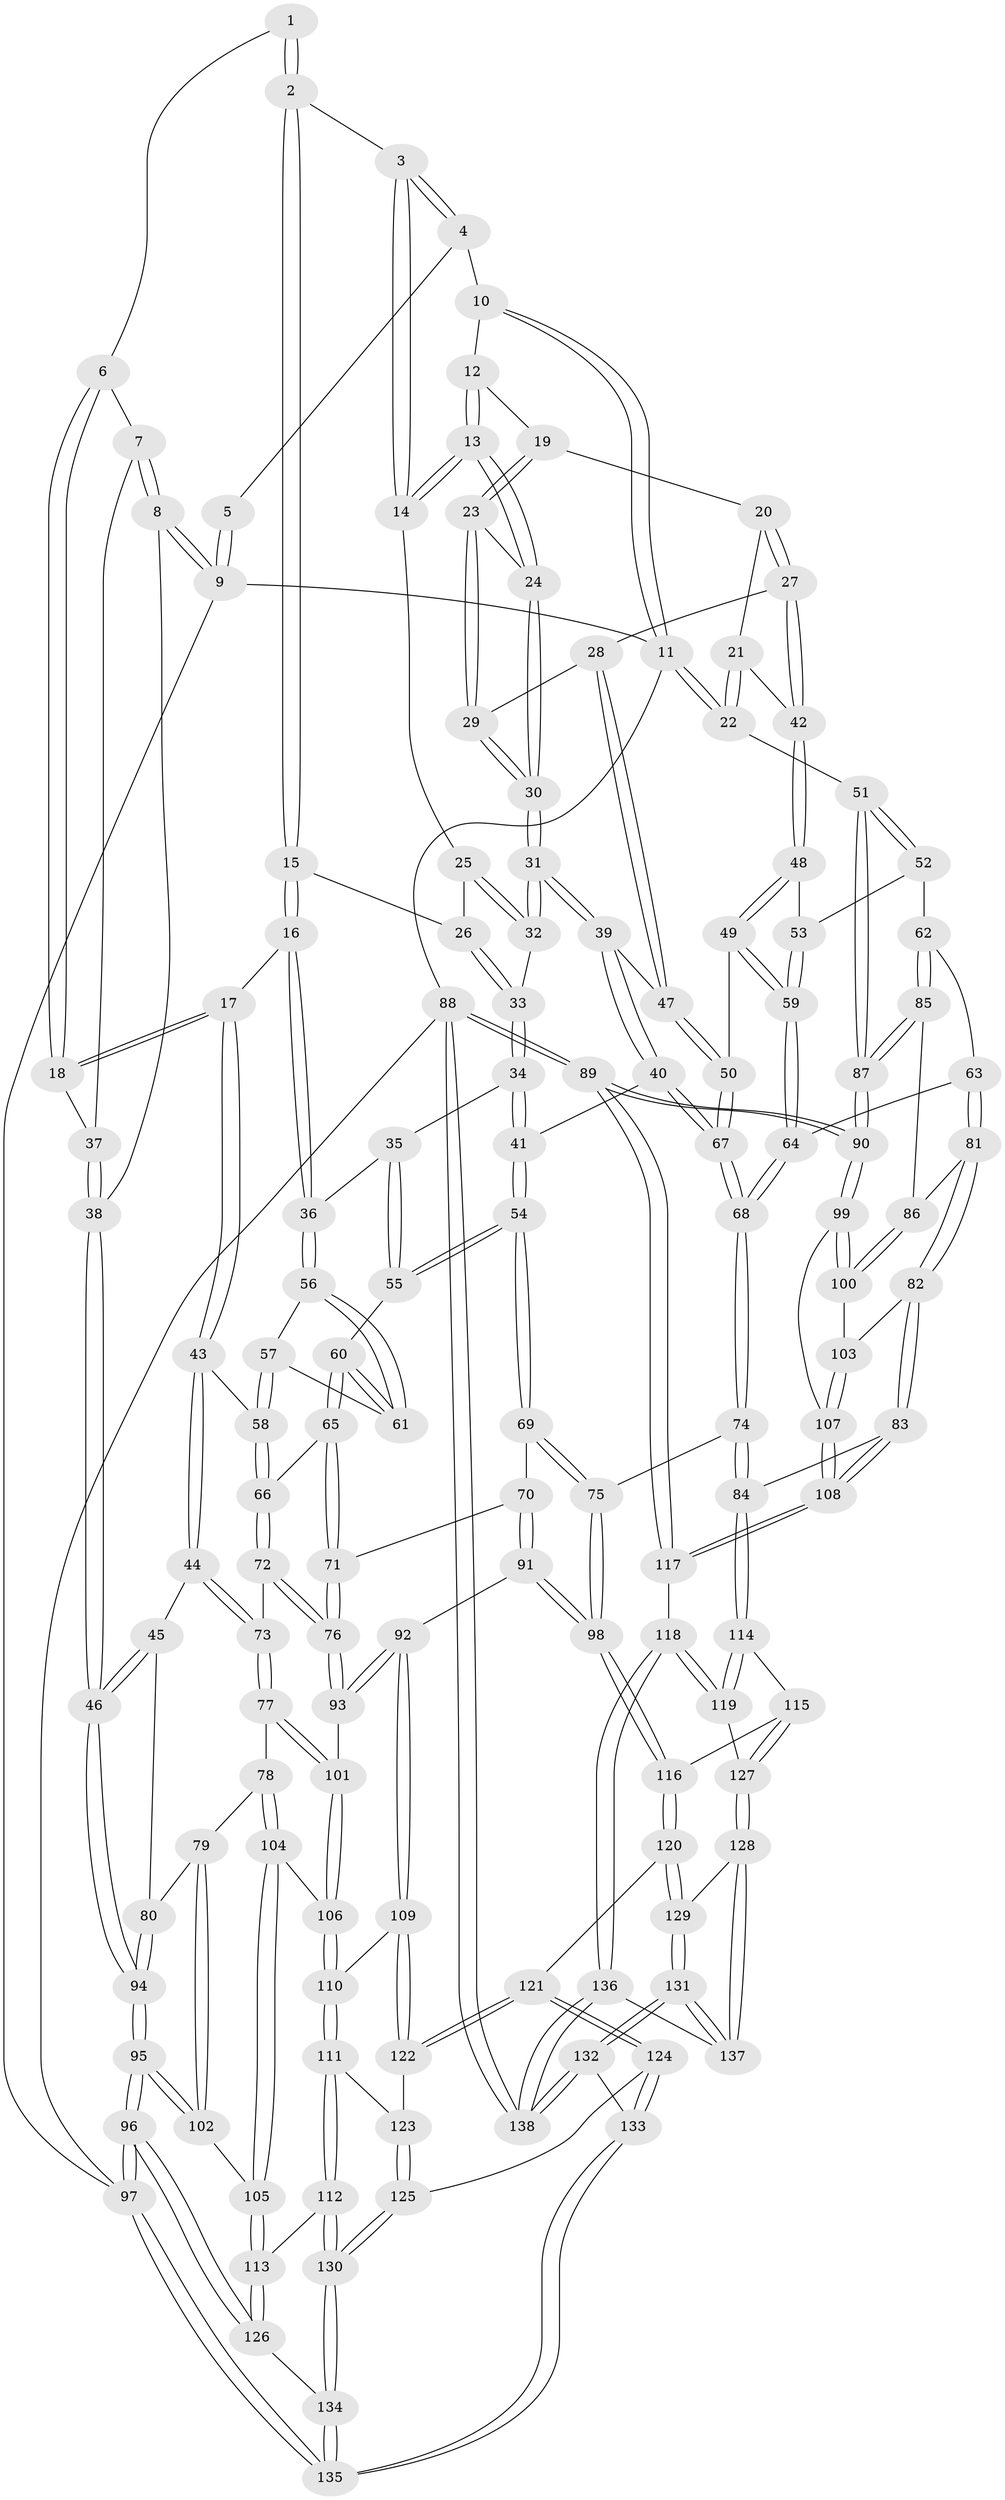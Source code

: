 // coarse degree distribution, {4: 0.4, 6: 0.2, 2: 0.05454545454545454, 3: 0.16363636363636364, 5: 0.12727272727272726, 7: 0.03636363636363636, 8: 0.01818181818181818}
// Generated by graph-tools (version 1.1) at 2025/21/03/04/25 18:21:30]
// undirected, 138 vertices, 342 edges
graph export_dot {
graph [start="1"]
  node [color=gray90,style=filled];
  1 [pos="+0.2552132967637761+0.03196072877597507"];
  2 [pos="+0.34254972274619766+0.10143675958091075"];
  3 [pos="+0.5443850801784236+0"];
  4 [pos="+0.5563077922644447+0"];
  5 [pos="+0.18788317596117748+0"];
  6 [pos="+0.1985915126406541+0.09890861300194911"];
  7 [pos="+0+0"];
  8 [pos="+0+0"];
  9 [pos="+0+0"];
  10 [pos="+0.7931215431666356+0"];
  11 [pos="+1+0"];
  12 [pos="+0.8006019753921786+0.08577033263699821"];
  13 [pos="+0.6508516570828426+0.1561107962808596"];
  14 [pos="+0.5680686215517962+0.07671017214542952"];
  15 [pos="+0.34431491661848346+0.15604697867227935"];
  16 [pos="+0.24805120693265437+0.25084192511433234"];
  17 [pos="+0.20769404726077123+0.2478664070412282"];
  18 [pos="+0.19200700502713533+0.22406198814731362"];
  19 [pos="+0.8097441903083322+0.09871446818786164"];
  20 [pos="+0.914263253457109+0.1319594816108624"];
  21 [pos="+1+0.11481918855875618"];
  22 [pos="+1+0.05738850552220701"];
  23 [pos="+0.8024795214644813+0.23227462746224048"];
  24 [pos="+0.6618023846798032+0.19540232362356294"];
  25 [pos="+0.5100307397896698+0.1490194948929509"];
  26 [pos="+0.4486930720216142+0.18905469852456974"];
  27 [pos="+0.8313085010344818+0.26519299166072563"];
  28 [pos="+0.8256476430579922+0.26380219242791103"];
  29 [pos="+0.8206505624318287+0.2577814768022401"];
  30 [pos="+0.633407995772917+0.2878599858629694"];
  31 [pos="+0.6166455677314038+0.3310150009821661"];
  32 [pos="+0.5592578788143824+0.26788399645925653"];
  33 [pos="+0.45159197553238944+0.2393576775323726"];
  34 [pos="+0.44142928777252916+0.2864953540290605"];
  35 [pos="+0.3119117465268943+0.2971664628325258"];
  36 [pos="+0.27017638500807495+0.2744342271703021"];
  37 [pos="+0.130721433396051+0.18830675599167798"];
  38 [pos="+0+0.3333836888324886"];
  39 [pos="+0.6161159893906153+0.3471756060398819"];
  40 [pos="+0.5820500094156482+0.387094500920491"];
  41 [pos="+0.5037268468138638+0.39931049968060905"];
  42 [pos="+0.8483688363605404+0.2747482762258273"];
  43 [pos="+0.10114185791519346+0.36771778767754715"];
  44 [pos="+0.047768907870455526+0.3961224999976072"];
  45 [pos="+0.004520716729712603+0.394123149758169"];
  46 [pos="+0+0.36252835962974594"];
  47 [pos="+0.7295761909950699+0.3624339139658725"];
  48 [pos="+0.8655513194897076+0.2973474318599082"];
  49 [pos="+0.7822548334029836+0.4239206874226375"];
  50 [pos="+0.7741719732999802+0.42025186156190325"];
  51 [pos="+1+0.29942683904741946"];
  52 [pos="+0.8938989446080771+0.3227431934091965"];
  53 [pos="+0.8820121056560111+0.3145260209708627"];
  54 [pos="+0.4549973171344156+0.4397514920892149"];
  55 [pos="+0.386446970516794+0.41731873501404554"];
  56 [pos="+0.2719260028201127+0.3815282883659006"];
  57 [pos="+0.25685522294720325+0.4252825489604252"];
  58 [pos="+0.2405457809850143+0.44608284552735306"];
  59 [pos="+0.8049595524285736+0.43819764251971155"];
  60 [pos="+0.36011677019005933+0.4263527620703835"];
  61 [pos="+0.3466647574432924+0.42316718401704906"];
  62 [pos="+0.9142179612522158+0.4729758295527311"];
  63 [pos="+0.8569814126610621+0.4784101254454926"];
  64 [pos="+0.8227299284006402+0.4559369810325391"];
  65 [pos="+0.30720565553405976+0.4758462429772007"];
  66 [pos="+0.2496151406990846+0.4766730810443536"];
  67 [pos="+0.656340575393273+0.5424808142208238"];
  68 [pos="+0.6615194995107306+0.5774388487367325"];
  69 [pos="+0.44102609565232287+0.5309009116019435"];
  70 [pos="+0.40671872917708796+0.5399663042910259"];
  71 [pos="+0.3473408158565122+0.5467093813712737"];
  72 [pos="+0.24408191890818853+0.4908549411087578"];
  73 [pos="+0.1418679309019601+0.5501356613335674"];
  74 [pos="+0.6623375595532146+0.6058908487728676"];
  75 [pos="+0.47346751221263983+0.5871682290611435"];
  76 [pos="+0.29370000707288413+0.5812289495193943"];
  77 [pos="+0.14222062246335096+0.5605795291814664"];
  78 [pos="+0.12570758562904677+0.5937017035356886"];
  79 [pos="+0.07588908805198767+0.6080277042128148"];
  80 [pos="+0.03842762593365465+0.593803939010467"];
  81 [pos="+0.7941222409010198+0.5907786151595961"];
  82 [pos="+0.7893172957662049+0.5978662616881675"];
  83 [pos="+0.7314324439805066+0.6091587641066798"];
  84 [pos="+0.6630689653231762+0.6070234548199623"];
  85 [pos="+0.9915296160619411+0.5038769578671446"];
  86 [pos="+0.9465278287673023+0.5595623439135513"];
  87 [pos="+1+0.5002620199080201"];
  88 [pos="+1+1"];
  89 [pos="+1+0.9179017717122652"];
  90 [pos="+1+0.8141219695947188"];
  91 [pos="+0.3277767408362888+0.6821182917893085"];
  92 [pos="+0.309545331996724+0.6817018415089665"];
  93 [pos="+0.2793039549108186+0.6131552603256865"];
  94 [pos="+0+0.6193338936154144"];
  95 [pos="+0+0.6671177092159304"];
  96 [pos="+0+1"];
  97 [pos="+0+1"];
  98 [pos="+0.4351433098912726+0.7000728189234587"];
  99 [pos="+0.9285919849982527+0.6832367020544099"];
  100 [pos="+0.9007583863638048+0.6283540764258628"];
  101 [pos="+0.2758696003074662+0.6127552780199604"];
  102 [pos="+0.047010914589503336+0.6560200220111627"];
  103 [pos="+0.8339574513850226+0.6278482607772343"];
  104 [pos="+0.13293443391847506+0.6183060893970381"];
  105 [pos="+0.08144011022331393+0.7721965042683546"];
  106 [pos="+0.17943714742042613+0.6655240422193267"];
  107 [pos="+0.8469605395130038+0.7353424467064618"];
  108 [pos="+0.8316022820453788+0.7661946292477545"];
  109 [pos="+0.26513837299121673+0.7434868373618186"];
  110 [pos="+0.18144947600635392+0.6723036238453004"];
  111 [pos="+0.09936607987796311+0.7923284610993807"];
  112 [pos="+0.0896174685967244+0.7953064697664237"];
  113 [pos="+0.08068505075789355+0.7964181849242956"];
  114 [pos="+0.6450569161415056+0.7132297676137677"];
  115 [pos="+0.49593107828799254+0.7783079574791809"];
  116 [pos="+0.476729016026526+0.7801277098600778"];
  117 [pos="+0.8203843915934529+0.8247216305303888"];
  118 [pos="+0.7599868762530608+0.8522777033565627"];
  119 [pos="+0.7306073533893427+0.8329994595659947"];
  120 [pos="+0.47096435996528757+0.7897326368487231"];
  121 [pos="+0.42759455999644796+0.8068574665106089"];
  122 [pos="+0.26170248285214726+0.7556860656694085"];
  123 [pos="+0.2498873063044434+0.7764006880579837"];
  124 [pos="+0.3366456919755969+0.8737842685458314"];
  125 [pos="+0.27240391290703087+0.8409798486965577"];
  126 [pos="+0+0.9032083236591746"];
  127 [pos="+0.6010140417728073+0.876356673622176"];
  128 [pos="+0.5816492235362204+0.9183982905917806"];
  129 [pos="+0.4743763248304665+0.8336513342568913"];
  130 [pos="+0.22510034833558118+0.9043205987699404"];
  131 [pos="+0.4606016050822708+1"];
  132 [pos="+0.41065234577897075+1"];
  133 [pos="+0.4081094159126912+1"];
  134 [pos="+0.22176659891702974+0.9160130789731538"];
  135 [pos="+0.2856184728101958+1"];
  136 [pos="+0.7507585675950138+0.9402355376721289"];
  137 [pos="+0.5725175357971797+0.9665528463330326"];
  138 [pos="+0.8487466133758315+1"];
  1 -- 2;
  1 -- 2;
  1 -- 6;
  2 -- 3;
  2 -- 15;
  2 -- 15;
  3 -- 4;
  3 -- 4;
  3 -- 14;
  3 -- 14;
  4 -- 5;
  4 -- 10;
  5 -- 9;
  5 -- 9;
  6 -- 7;
  6 -- 18;
  6 -- 18;
  7 -- 8;
  7 -- 8;
  7 -- 37;
  8 -- 9;
  8 -- 9;
  8 -- 38;
  9 -- 11;
  9 -- 97;
  10 -- 11;
  10 -- 11;
  10 -- 12;
  11 -- 22;
  11 -- 22;
  11 -- 88;
  12 -- 13;
  12 -- 13;
  12 -- 19;
  13 -- 14;
  13 -- 14;
  13 -- 24;
  13 -- 24;
  14 -- 25;
  15 -- 16;
  15 -- 16;
  15 -- 26;
  16 -- 17;
  16 -- 36;
  16 -- 36;
  17 -- 18;
  17 -- 18;
  17 -- 43;
  17 -- 43;
  18 -- 37;
  19 -- 20;
  19 -- 23;
  19 -- 23;
  20 -- 21;
  20 -- 27;
  20 -- 27;
  21 -- 22;
  21 -- 22;
  21 -- 42;
  22 -- 51;
  23 -- 24;
  23 -- 29;
  23 -- 29;
  24 -- 30;
  24 -- 30;
  25 -- 26;
  25 -- 32;
  25 -- 32;
  26 -- 33;
  26 -- 33;
  27 -- 28;
  27 -- 42;
  27 -- 42;
  28 -- 29;
  28 -- 47;
  28 -- 47;
  29 -- 30;
  29 -- 30;
  30 -- 31;
  30 -- 31;
  31 -- 32;
  31 -- 32;
  31 -- 39;
  31 -- 39;
  32 -- 33;
  33 -- 34;
  33 -- 34;
  34 -- 35;
  34 -- 41;
  34 -- 41;
  35 -- 36;
  35 -- 55;
  35 -- 55;
  36 -- 56;
  36 -- 56;
  37 -- 38;
  37 -- 38;
  38 -- 46;
  38 -- 46;
  39 -- 40;
  39 -- 40;
  39 -- 47;
  40 -- 41;
  40 -- 67;
  40 -- 67;
  41 -- 54;
  41 -- 54;
  42 -- 48;
  42 -- 48;
  43 -- 44;
  43 -- 44;
  43 -- 58;
  44 -- 45;
  44 -- 73;
  44 -- 73;
  45 -- 46;
  45 -- 46;
  45 -- 80;
  46 -- 94;
  46 -- 94;
  47 -- 50;
  47 -- 50;
  48 -- 49;
  48 -- 49;
  48 -- 53;
  49 -- 50;
  49 -- 59;
  49 -- 59;
  50 -- 67;
  50 -- 67;
  51 -- 52;
  51 -- 52;
  51 -- 87;
  51 -- 87;
  52 -- 53;
  52 -- 62;
  53 -- 59;
  53 -- 59;
  54 -- 55;
  54 -- 55;
  54 -- 69;
  54 -- 69;
  55 -- 60;
  56 -- 57;
  56 -- 61;
  56 -- 61;
  57 -- 58;
  57 -- 58;
  57 -- 61;
  58 -- 66;
  58 -- 66;
  59 -- 64;
  59 -- 64;
  60 -- 61;
  60 -- 61;
  60 -- 65;
  60 -- 65;
  62 -- 63;
  62 -- 85;
  62 -- 85;
  63 -- 64;
  63 -- 81;
  63 -- 81;
  64 -- 68;
  64 -- 68;
  65 -- 66;
  65 -- 71;
  65 -- 71;
  66 -- 72;
  66 -- 72;
  67 -- 68;
  67 -- 68;
  68 -- 74;
  68 -- 74;
  69 -- 70;
  69 -- 75;
  69 -- 75;
  70 -- 71;
  70 -- 91;
  70 -- 91;
  71 -- 76;
  71 -- 76;
  72 -- 73;
  72 -- 76;
  72 -- 76;
  73 -- 77;
  73 -- 77;
  74 -- 75;
  74 -- 84;
  74 -- 84;
  75 -- 98;
  75 -- 98;
  76 -- 93;
  76 -- 93;
  77 -- 78;
  77 -- 101;
  77 -- 101;
  78 -- 79;
  78 -- 104;
  78 -- 104;
  79 -- 80;
  79 -- 102;
  79 -- 102;
  80 -- 94;
  80 -- 94;
  81 -- 82;
  81 -- 82;
  81 -- 86;
  82 -- 83;
  82 -- 83;
  82 -- 103;
  83 -- 84;
  83 -- 108;
  83 -- 108;
  84 -- 114;
  84 -- 114;
  85 -- 86;
  85 -- 87;
  85 -- 87;
  86 -- 100;
  86 -- 100;
  87 -- 90;
  87 -- 90;
  88 -- 89;
  88 -- 89;
  88 -- 138;
  88 -- 138;
  88 -- 97;
  89 -- 90;
  89 -- 90;
  89 -- 117;
  89 -- 117;
  90 -- 99;
  90 -- 99;
  91 -- 92;
  91 -- 98;
  91 -- 98;
  92 -- 93;
  92 -- 93;
  92 -- 109;
  92 -- 109;
  93 -- 101;
  94 -- 95;
  94 -- 95;
  95 -- 96;
  95 -- 96;
  95 -- 102;
  95 -- 102;
  96 -- 97;
  96 -- 97;
  96 -- 126;
  96 -- 126;
  97 -- 135;
  97 -- 135;
  98 -- 116;
  98 -- 116;
  99 -- 100;
  99 -- 100;
  99 -- 107;
  100 -- 103;
  101 -- 106;
  101 -- 106;
  102 -- 105;
  103 -- 107;
  103 -- 107;
  104 -- 105;
  104 -- 105;
  104 -- 106;
  105 -- 113;
  105 -- 113;
  106 -- 110;
  106 -- 110;
  107 -- 108;
  107 -- 108;
  108 -- 117;
  108 -- 117;
  109 -- 110;
  109 -- 122;
  109 -- 122;
  110 -- 111;
  110 -- 111;
  111 -- 112;
  111 -- 112;
  111 -- 123;
  112 -- 113;
  112 -- 130;
  112 -- 130;
  113 -- 126;
  113 -- 126;
  114 -- 115;
  114 -- 119;
  114 -- 119;
  115 -- 116;
  115 -- 127;
  115 -- 127;
  116 -- 120;
  116 -- 120;
  117 -- 118;
  118 -- 119;
  118 -- 119;
  118 -- 136;
  118 -- 136;
  119 -- 127;
  120 -- 121;
  120 -- 129;
  120 -- 129;
  121 -- 122;
  121 -- 122;
  121 -- 124;
  121 -- 124;
  122 -- 123;
  123 -- 125;
  123 -- 125;
  124 -- 125;
  124 -- 133;
  124 -- 133;
  125 -- 130;
  125 -- 130;
  126 -- 134;
  127 -- 128;
  127 -- 128;
  128 -- 129;
  128 -- 137;
  128 -- 137;
  129 -- 131;
  129 -- 131;
  130 -- 134;
  130 -- 134;
  131 -- 132;
  131 -- 132;
  131 -- 137;
  131 -- 137;
  132 -- 133;
  132 -- 138;
  132 -- 138;
  133 -- 135;
  133 -- 135;
  134 -- 135;
  134 -- 135;
  136 -- 137;
  136 -- 138;
  136 -- 138;
}
